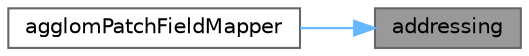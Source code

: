 digraph "addressing"
{
 // LATEX_PDF_SIZE
  bgcolor="transparent";
  edge [fontname=Helvetica,fontsize=10,labelfontname=Helvetica,labelfontsize=10];
  node [fontname=Helvetica,fontsize=10,shape=box,height=0.2,width=0.4];
  rankdir="RL";
  Node1 [id="Node000001",label="addressing",height=0.2,width=0.4,color="gray40", fillcolor="grey60", style="filled", fontcolor="black",tooltip=" "];
  Node1 -> Node2 [id="edge1_Node000001_Node000002",dir="back",color="steelblue1",style="solid",tooltip=" "];
  Node2 [id="Node000002",label="agglomPatchFieldMapper",height=0.2,width=0.4,color="grey40", fillcolor="white", style="filled",URL="$classFoam_1_1singleCellFvMesh_1_1agglomPatchFieldMapper.html#a50c65b15952779f54b721e54f3e8294d",tooltip=" "];
}

